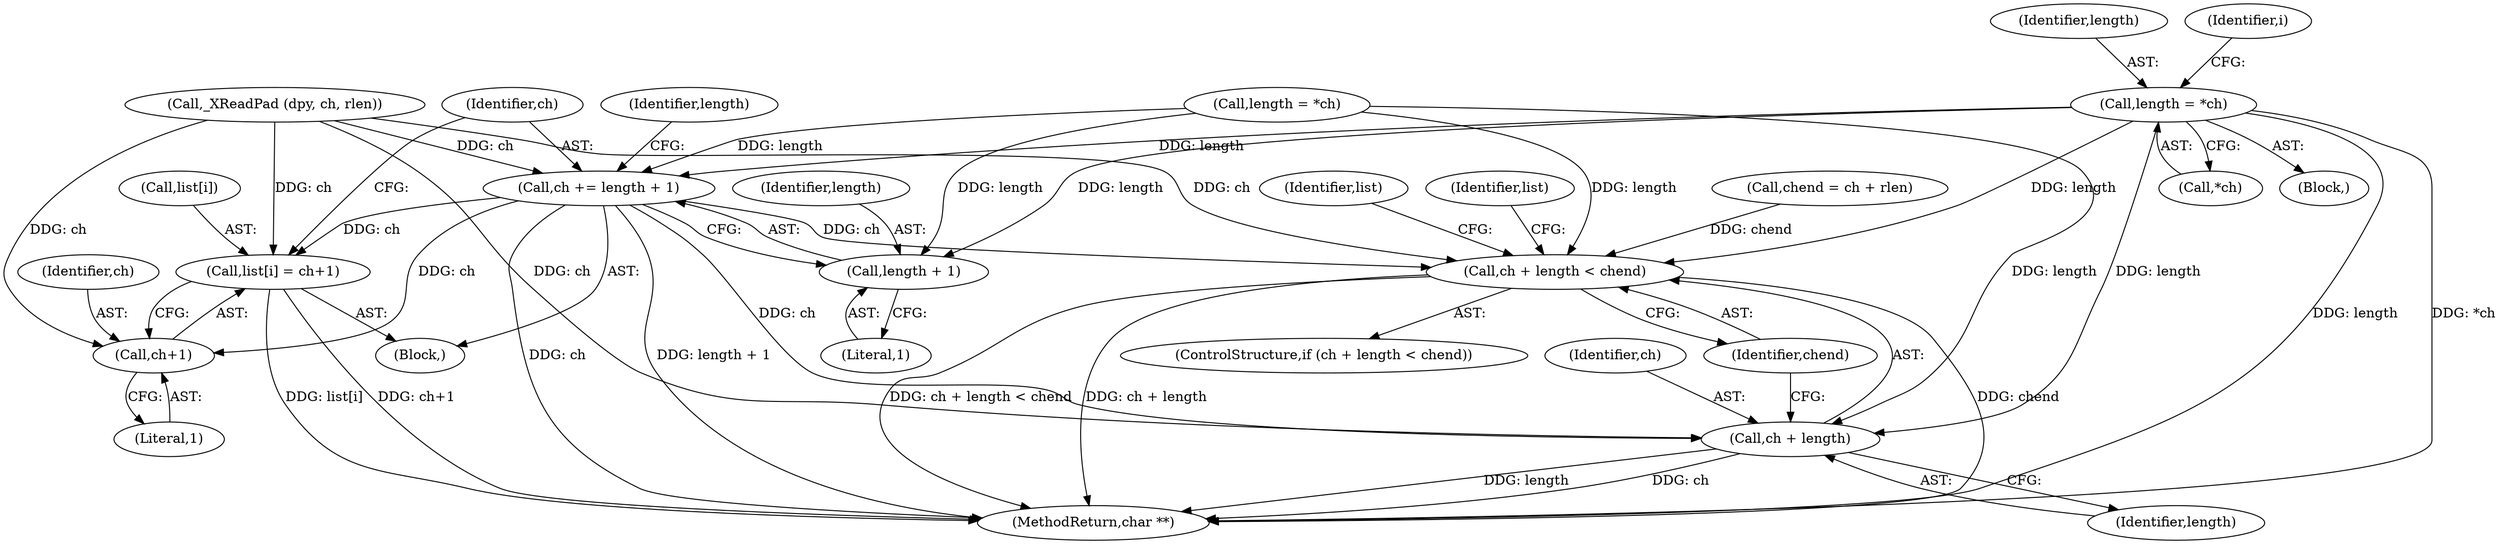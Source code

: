 digraph "0_libx11_b469da1430cdcee06e31c6251b83aede072a1ff0_1@pointer" {
"1000228" [label="(Call,length = *ch)"];
"1000245" [label="(Call,ch + length < chend)"];
"1000246" [label="(Call,ch + length)"];
"1000258" [label="(Call,ch += length + 1)"];
"1000251" [label="(Call,list[i] = ch+1)"];
"1000255" [label="(Call,ch+1)"];
"1000260" [label="(Call,length + 1)"];
"1000279" [label="(MethodReturn,char **)"];
"1000250" [label="(Block,)"];
"1000247" [label="(Identifier,ch)"];
"1000258" [label="(Call,ch += length + 1)"];
"1000246" [label="(Call,ch + length)"];
"1000257" [label="(Literal,1)"];
"1000223" [label="(Call,chend = ch + rlen)"];
"1000252" [label="(Call,list[i])"];
"1000256" [label="(Identifier,ch)"];
"1000249" [label="(Identifier,chend)"];
"1000248" [label="(Identifier,length)"];
"1000251" [label="(Call,list[i] = ch+1)"];
"1000219" [label="(Call,_XReadPad (dpy, ch, rlen))"];
"1000264" [label="(Identifier,length)"];
"1000230" [label="(Call,*ch)"];
"1000245" [label="(Call,ch + length < chend)"];
"1000229" [label="(Identifier,length)"];
"1000255" [label="(Call,ch+1)"];
"1000228" [label="(Call,length = *ch)"];
"1000244" [label="(ControlStructure,if (ch + length < chend))"];
"1000253" [label="(Identifier,list)"];
"1000263" [label="(Call,length = *ch)"];
"1000260" [label="(Call,length + 1)"];
"1000261" [label="(Identifier,length)"];
"1000276" [label="(Identifier,list)"];
"1000234" [label="(Identifier,i)"];
"1000259" [label="(Identifier,ch)"];
"1000158" [label="(Block,)"];
"1000262" [label="(Literal,1)"];
"1000228" -> "1000158"  [label="AST: "];
"1000228" -> "1000230"  [label="CFG: "];
"1000229" -> "1000228"  [label="AST: "];
"1000230" -> "1000228"  [label="AST: "];
"1000234" -> "1000228"  [label="CFG: "];
"1000228" -> "1000279"  [label="DDG: length"];
"1000228" -> "1000279"  [label="DDG: *ch"];
"1000228" -> "1000245"  [label="DDG: length"];
"1000228" -> "1000246"  [label="DDG: length"];
"1000228" -> "1000258"  [label="DDG: length"];
"1000228" -> "1000260"  [label="DDG: length"];
"1000245" -> "1000244"  [label="AST: "];
"1000245" -> "1000249"  [label="CFG: "];
"1000246" -> "1000245"  [label="AST: "];
"1000249" -> "1000245"  [label="AST: "];
"1000253" -> "1000245"  [label="CFG: "];
"1000276" -> "1000245"  [label="CFG: "];
"1000245" -> "1000279"  [label="DDG: ch + length < chend"];
"1000245" -> "1000279"  [label="DDG: ch + length"];
"1000245" -> "1000279"  [label="DDG: chend"];
"1000258" -> "1000245"  [label="DDG: ch"];
"1000219" -> "1000245"  [label="DDG: ch"];
"1000263" -> "1000245"  [label="DDG: length"];
"1000223" -> "1000245"  [label="DDG: chend"];
"1000246" -> "1000248"  [label="CFG: "];
"1000247" -> "1000246"  [label="AST: "];
"1000248" -> "1000246"  [label="AST: "];
"1000249" -> "1000246"  [label="CFG: "];
"1000246" -> "1000279"  [label="DDG: length"];
"1000246" -> "1000279"  [label="DDG: ch"];
"1000258" -> "1000246"  [label="DDG: ch"];
"1000219" -> "1000246"  [label="DDG: ch"];
"1000263" -> "1000246"  [label="DDG: length"];
"1000258" -> "1000250"  [label="AST: "];
"1000258" -> "1000260"  [label="CFG: "];
"1000259" -> "1000258"  [label="AST: "];
"1000260" -> "1000258"  [label="AST: "];
"1000264" -> "1000258"  [label="CFG: "];
"1000258" -> "1000279"  [label="DDG: ch"];
"1000258" -> "1000279"  [label="DDG: length + 1"];
"1000258" -> "1000251"  [label="DDG: ch"];
"1000258" -> "1000255"  [label="DDG: ch"];
"1000263" -> "1000258"  [label="DDG: length"];
"1000219" -> "1000258"  [label="DDG: ch"];
"1000251" -> "1000250"  [label="AST: "];
"1000251" -> "1000255"  [label="CFG: "];
"1000252" -> "1000251"  [label="AST: "];
"1000255" -> "1000251"  [label="AST: "];
"1000259" -> "1000251"  [label="CFG: "];
"1000251" -> "1000279"  [label="DDG: ch+1"];
"1000251" -> "1000279"  [label="DDG: list[i]"];
"1000219" -> "1000251"  [label="DDG: ch"];
"1000255" -> "1000257"  [label="CFG: "];
"1000256" -> "1000255"  [label="AST: "];
"1000257" -> "1000255"  [label="AST: "];
"1000219" -> "1000255"  [label="DDG: ch"];
"1000260" -> "1000262"  [label="CFG: "];
"1000261" -> "1000260"  [label="AST: "];
"1000262" -> "1000260"  [label="AST: "];
"1000263" -> "1000260"  [label="DDG: length"];
}
